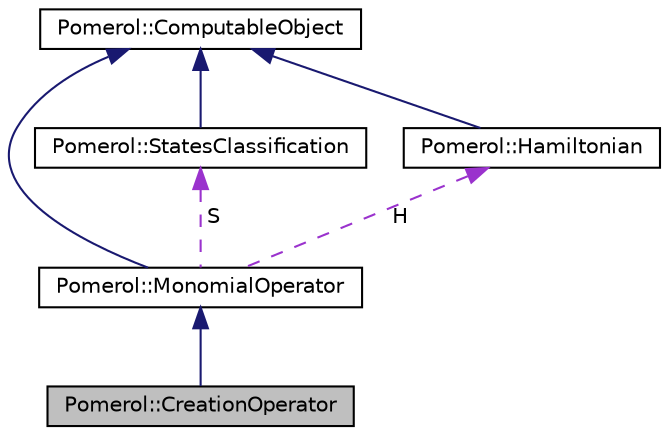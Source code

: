 digraph "Pomerol::CreationOperator"
{
  edge [fontname="Helvetica",fontsize="10",labelfontname="Helvetica",labelfontsize="10"];
  node [fontname="Helvetica",fontsize="10",shape=record];
  Node3 [label="Pomerol::CreationOperator",height=0.2,width=0.4,color="black", fillcolor="grey75", style="filled", fontcolor="black"];
  Node4 -> Node3 [dir="back",color="midnightblue",fontsize="10",style="solid",fontname="Helvetica"];
  Node4 [label="Pomerol::MonomialOperator",height=0.2,width=0.4,color="black", fillcolor="white", style="filled",URL="$class_pomerol_1_1_monomial_operator.html",tooltip="Monomial quantum operator. "];
  Node5 -> Node4 [dir="back",color="midnightblue",fontsize="10",style="solid",fontname="Helvetica"];
  Node5 [label="Pomerol::ComputableObject",height=0.2,width=0.4,color="black", fillcolor="white", style="filled",URL="$struct_pomerol_1_1_computable_object.html",tooltip="A base class for computable objects. "];
  Node6 -> Node4 [dir="back",color="darkorchid3",fontsize="10",style="dashed",label=" S" ,fontname="Helvetica"];
  Node6 [label="Pomerol::StatesClassification",height=0.2,width=0.4,color="black", fillcolor="white", style="filled",URL="$class_pomerol_1_1_states_classification.html",tooltip="Classification of many-body basis states into bases of invariant subspaces. "];
  Node5 -> Node6 [dir="back",color="midnightblue",fontsize="10",style="solid",fontname="Helvetica"];
  Node7 -> Node4 [dir="back",color="darkorchid3",fontsize="10",style="dashed",label=" H" ,fontname="Helvetica"];
  Node7 [label="Pomerol::Hamiltonian",height=0.2,width=0.4,color="black", fillcolor="white", style="filled",URL="$class_pomerol_1_1_hamiltonian.html",tooltip="Hamiltonian of a quantum system. "];
  Node5 -> Node7 [dir="back",color="midnightblue",fontsize="10",style="solid",fontname="Helvetica"];
}
